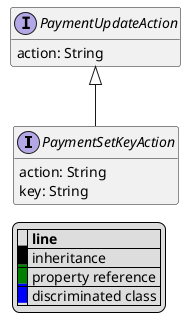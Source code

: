 @startuml

hide empty fields
hide empty methods
legend
|= |= line |
|<back:black>   </back>| inheritance |
|<back:green>   </back>| property reference |
|<back:blue>   </back>| discriminated class |
endlegend
interface PaymentSetKeyAction [[PaymentSetKeyAction.svg]] extends PaymentUpdateAction {
    action: String
    key: String
}
interface PaymentUpdateAction [[PaymentUpdateAction.svg]]  {
    action: String
}





@enduml
